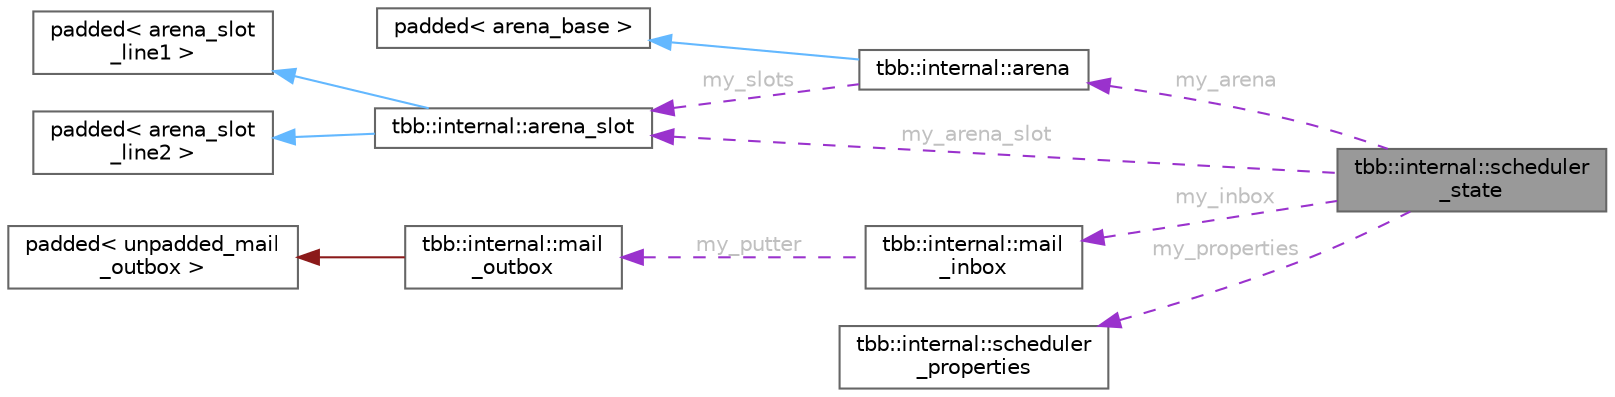 digraph "tbb::internal::scheduler_state"
{
 // LATEX_PDF_SIZE
  bgcolor="transparent";
  edge [fontname=Helvetica,fontsize=10,labelfontname=Helvetica,labelfontsize=10];
  node [fontname=Helvetica,fontsize=10,shape=box,height=0.2,width=0.4];
  rankdir="LR";
  Node1 [id="Node000001",label="tbb::internal::scheduler\l_state",height=0.2,width=0.4,color="gray40", fillcolor="grey60", style="filled", fontcolor="black",tooltip=" "];
  Node2 -> Node1 [id="edge11_Node000001_Node000002",dir="back",color="darkorchid3",style="dashed",tooltip=" ",label=" my_arena_slot",fontcolor="grey" ];
  Node2 [id="Node000002",label="tbb::internal::arena_slot",height=0.2,width=0.4,color="gray40", fillcolor="white", style="filled",URL="$structtbb_1_1internal_1_1arena__slot.html",tooltip=" "];
  Node3 -> Node2 [id="edge12_Node000002_Node000003",dir="back",color="steelblue1",style="solid",tooltip=" "];
  Node3 [id="Node000003",label="padded\< arena_slot\l_line1 \>",height=0.2,width=0.4,color="gray40", fillcolor="white", style="filled",tooltip=" "];
  Node4 -> Node2 [id="edge13_Node000002_Node000004",dir="back",color="steelblue1",style="solid",tooltip=" "];
  Node4 [id="Node000004",label="padded\< arena_slot\l_line2 \>",height=0.2,width=0.4,color="gray40", fillcolor="white", style="filled",tooltip=" "];
  Node5 -> Node1 [id="edge14_Node000001_Node000005",dir="back",color="darkorchid3",style="dashed",tooltip=" ",label=" my_arena",fontcolor="grey" ];
  Node5 [id="Node000005",label="tbb::internal::arena",height=0.2,width=0.4,color="gray40", fillcolor="white", style="filled",URL="$classtbb_1_1internal_1_1arena.html",tooltip=" "];
  Node6 -> Node5 [id="edge15_Node000005_Node000006",dir="back",color="steelblue1",style="solid",tooltip=" "];
  Node6 [id="Node000006",label="padded\< arena_base \>",height=0.2,width=0.4,color="gray40", fillcolor="white", style="filled",tooltip=" "];
  Node2 -> Node5 [id="edge16_Node000005_Node000002",dir="back",color="darkorchid3",style="dashed",tooltip=" ",label=" my_slots",fontcolor="grey" ];
  Node7 -> Node1 [id="edge17_Node000001_Node000007",dir="back",color="darkorchid3",style="dashed",tooltip=" ",label=" my_inbox",fontcolor="grey" ];
  Node7 [id="Node000007",label="tbb::internal::mail\l_inbox",height=0.2,width=0.4,color="gray40", fillcolor="white", style="filled",URL="$classtbb_1_1internal_1_1mail__inbox.html",tooltip="Class representing source of mail."];
  Node8 -> Node7 [id="edge18_Node000007_Node000008",dir="back",color="darkorchid3",style="dashed",tooltip=" ",label=" my_putter",fontcolor="grey" ];
  Node8 [id="Node000008",label="tbb::internal::mail\l_outbox",height=0.2,width=0.4,color="gray40", fillcolor="white", style="filled",URL="$classtbb_1_1internal_1_1mail__outbox.html",tooltip="Class representing where mail is put."];
  Node9 -> Node8 [id="edge19_Node000008_Node000009",dir="back",color="firebrick4",style="solid",tooltip=" "];
  Node9 [id="Node000009",label="padded\< unpadded_mail\l_outbox \>",height=0.2,width=0.4,color="gray40", fillcolor="white", style="filled",tooltip=" "];
  Node10 -> Node1 [id="edge20_Node000001_Node000010",dir="back",color="darkorchid3",style="dashed",tooltip=" ",label=" my_properties",fontcolor="grey" ];
  Node10 [id="Node000010",label="tbb::internal::scheduler\l_properties",height=0.2,width=0.4,color="gray40", fillcolor="white", style="filled",URL="$structtbb_1_1internal_1_1scheduler__properties.html",tooltip="Bit-field representing properties of a sheduler"];
}
